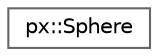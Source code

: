 digraph "Graphical Class Hierarchy"
{
 // LATEX_PDF_SIZE
  bgcolor="transparent";
  edge [fontname=Helvetica,fontsize=10,labelfontname=Helvetica,labelfontsize=10];
  node [fontname=Helvetica,fontsize=10,shape=box,height=0.2,width=0.4];
  rankdir="LR";
  Node0 [id="Node000000",label="px::Sphere",height=0.2,width=0.4,color="grey40", fillcolor="white", style="filled",URL="$structpx_1_1_sphere.html",tooltip=" "];
}
